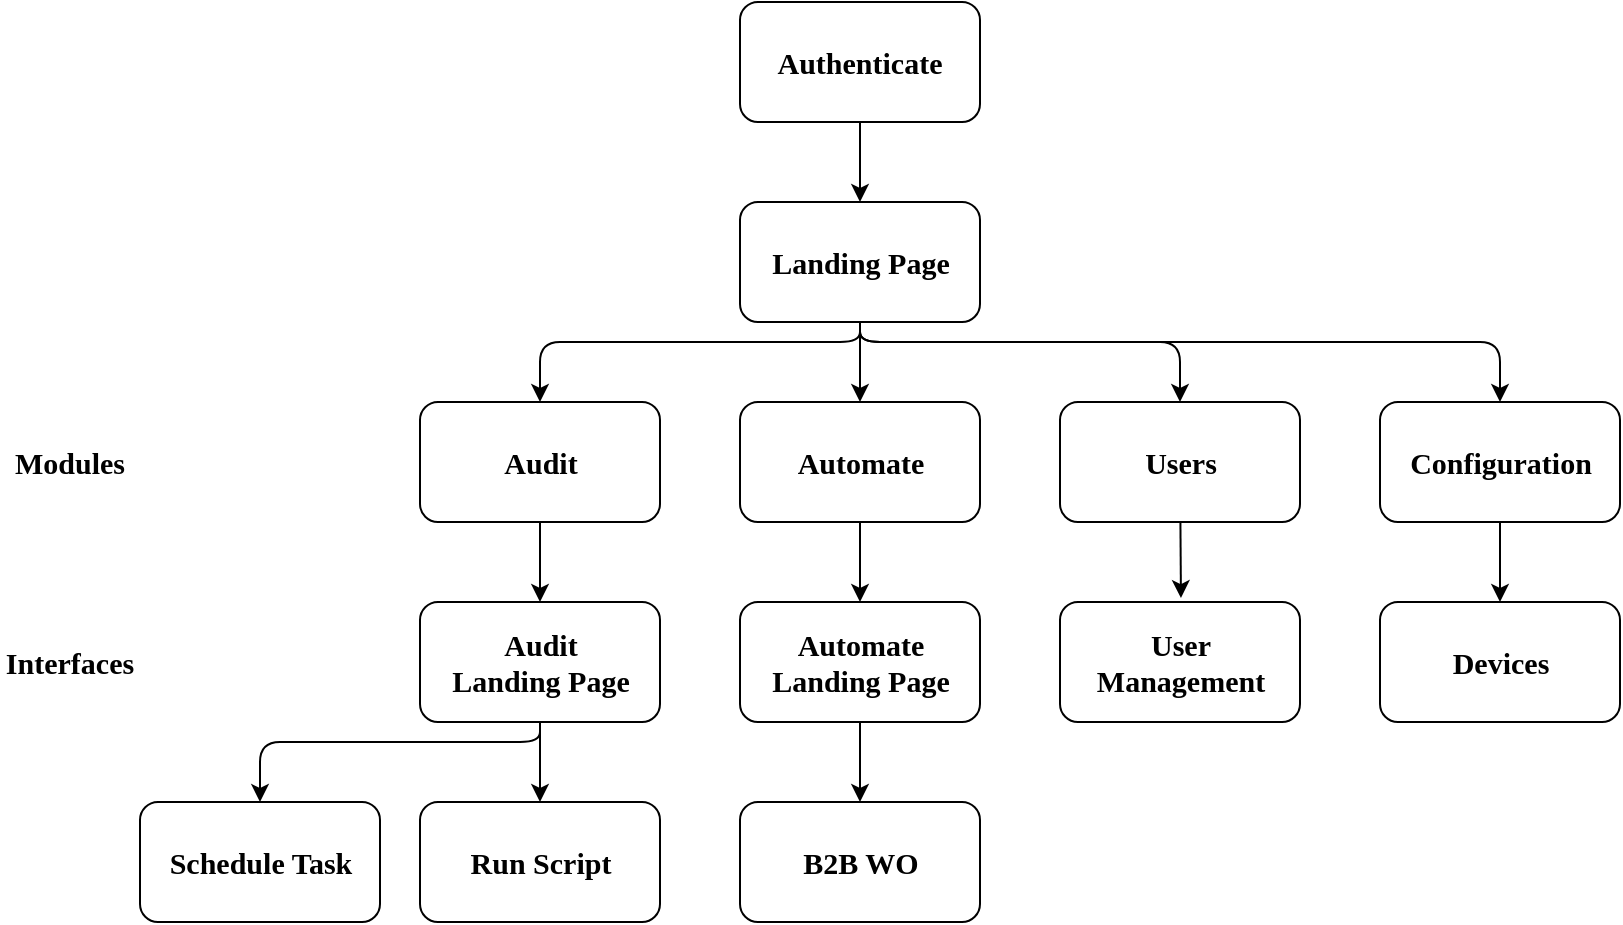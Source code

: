 <mxfile version="13.6.6" type="github">
  <diagram id="QoUyzWgnBJ4p2HtTW-oU" name="Page-1">
    <mxGraphModel dx="1038" dy="548" grid="1" gridSize="10" guides="1" tooltips="1" connect="1" arrows="1" fold="1" page="1" pageScale="1" pageWidth="1100" pageHeight="850" math="0" shadow="0" extFonts="Old Standard TT^https://fonts.googleapis.com/css?family=Old+Standard+TT">
      <root>
        <mxCell id="0" />
        <mxCell id="1" parent="0" />
        <mxCell id="mUP7ldSw4wLbzRb6OegH-2" value="" style="rounded=1;whiteSpace=wrap;html=1;" vertex="1" parent="1">
          <mxGeometry x="380" y="50" width="120" height="60" as="geometry" />
        </mxCell>
        <mxCell id="mUP7ldSw4wLbzRb6OegH-3" value="" style="rounded=1;whiteSpace=wrap;html=1;" vertex="1" parent="1">
          <mxGeometry x="380" y="150" width="120" height="60" as="geometry" />
        </mxCell>
        <mxCell id="mUP7ldSw4wLbzRb6OegH-4" value="" style="rounded=1;whiteSpace=wrap;html=1;" vertex="1" parent="1">
          <mxGeometry x="220" y="350" width="120" height="60" as="geometry" />
        </mxCell>
        <mxCell id="mUP7ldSw4wLbzRb6OegH-5" value="" style="rounded=1;whiteSpace=wrap;html=1;" vertex="1" parent="1">
          <mxGeometry x="380" y="250" width="120" height="60" as="geometry" />
        </mxCell>
        <mxCell id="mUP7ldSw4wLbzRb6OegH-6" value="" style="rounded=1;whiteSpace=wrap;html=1;" vertex="1" parent="1">
          <mxGeometry x="540" y="250" width="120" height="60" as="geometry" />
        </mxCell>
        <mxCell id="mUP7ldSw4wLbzRb6OegH-7" value="" style="rounded=1;whiteSpace=wrap;html=1;" vertex="1" parent="1">
          <mxGeometry x="700" y="250" width="120" height="60" as="geometry" />
        </mxCell>
        <mxCell id="mUP7ldSw4wLbzRb6OegH-10" value="" style="rounded=1;whiteSpace=wrap;html=1;" vertex="1" parent="1">
          <mxGeometry x="220" y="450" width="120" height="60" as="geometry" />
        </mxCell>
        <mxCell id="mUP7ldSw4wLbzRb6OegH-11" value="" style="rounded=1;whiteSpace=wrap;html=1;" vertex="1" parent="1">
          <mxGeometry x="380" y="350" width="120" height="60" as="geometry" />
        </mxCell>
        <mxCell id="mUP7ldSw4wLbzRb6OegH-12" value="" style="rounded=1;whiteSpace=wrap;html=1;" vertex="1" parent="1">
          <mxGeometry x="540" y="350" width="120" height="60" as="geometry" />
        </mxCell>
        <mxCell id="mUP7ldSw4wLbzRb6OegH-13" value="" style="rounded=1;whiteSpace=wrap;html=1;" vertex="1" parent="1">
          <mxGeometry x="700" y="350" width="120" height="60" as="geometry" />
        </mxCell>
        <mxCell id="mUP7ldSw4wLbzRb6OegH-14" value="" style="rounded=1;whiteSpace=wrap;html=1;" vertex="1" parent="1">
          <mxGeometry x="80" y="450" width="120" height="60" as="geometry" />
        </mxCell>
        <mxCell id="mUP7ldSw4wLbzRb6OegH-15" value="" style="endArrow=classic;html=1;entryX=0.5;entryY=0;entryDx=0;entryDy=0;exitX=0.5;exitY=1;exitDx=0;exitDy=0;" edge="1" parent="1" source="mUP7ldSw4wLbzRb6OegH-2" target="mUP7ldSw4wLbzRb6OegH-3">
          <mxGeometry width="50" height="50" relative="1" as="geometry">
            <mxPoint x="280" y="170" as="sourcePoint" />
            <mxPoint x="330" y="120" as="targetPoint" />
          </mxGeometry>
        </mxCell>
        <mxCell id="mUP7ldSw4wLbzRb6OegH-16" value="" style="endArrow=classic;html=1;exitX=0.5;exitY=1;exitDx=0;exitDy=0;entryX=0.5;entryY=0;entryDx=0;entryDy=0;" edge="1" parent="1" source="mUP7ldSw4wLbzRb6OegH-3" target="mUP7ldSw4wLbzRb6OegH-40">
          <mxGeometry width="50" height="50" relative="1" as="geometry">
            <mxPoint x="250" y="190" as="sourcePoint" />
            <mxPoint x="280" y="230" as="targetPoint" />
            <Array as="points">
              <mxPoint x="440" y="220" />
              <mxPoint x="280" y="220" />
            </Array>
          </mxGeometry>
        </mxCell>
        <mxCell id="mUP7ldSw4wLbzRb6OegH-19" value="" style="endArrow=classic;html=1;exitX=0.5;exitY=1;exitDx=0;exitDy=0;entryX=0.5;entryY=0;entryDx=0;entryDy=0;" edge="1" parent="1" source="mUP7ldSw4wLbzRb6OegH-3" target="mUP7ldSw4wLbzRb6OegH-5">
          <mxGeometry width="50" height="50" relative="1" as="geometry">
            <mxPoint x="510" y="220" as="sourcePoint" />
            <mxPoint x="560" y="170" as="targetPoint" />
          </mxGeometry>
        </mxCell>
        <mxCell id="mUP7ldSw4wLbzRb6OegH-20" value="" style="endArrow=classic;html=1;exitX=0.5;exitY=1;exitDx=0;exitDy=0;entryX=0.5;entryY=0;entryDx=0;entryDy=0;" edge="1" parent="1" source="mUP7ldSw4wLbzRb6OegH-3" target="mUP7ldSw4wLbzRb6OegH-6">
          <mxGeometry width="50" height="50" relative="1" as="geometry">
            <mxPoint x="590" y="180" as="sourcePoint" />
            <mxPoint x="640" y="130" as="targetPoint" />
            <Array as="points">
              <mxPoint x="440" y="220" />
              <mxPoint x="600" y="220" />
            </Array>
          </mxGeometry>
        </mxCell>
        <mxCell id="mUP7ldSw4wLbzRb6OegH-21" value="" style="endArrow=classic;html=1;entryX=0.5;entryY=0;entryDx=0;entryDy=0;exitX=0.5;exitY=1;exitDx=0;exitDy=0;" edge="1" parent="1" source="mUP7ldSw4wLbzRb6OegH-3" target="mUP7ldSw4wLbzRb6OegH-7">
          <mxGeometry width="50" height="50" relative="1" as="geometry">
            <mxPoint x="550" y="210" as="sourcePoint" />
            <mxPoint x="600" y="160" as="targetPoint" />
            <Array as="points">
              <mxPoint x="440" y="220" />
              <mxPoint x="760" y="220" />
            </Array>
          </mxGeometry>
        </mxCell>
        <mxCell id="mUP7ldSw4wLbzRb6OegH-22" value="" style="endArrow=classic;html=1;exitX=0.5;exitY=1;exitDx=0;exitDy=0;" edge="1" parent="1" source="mUP7ldSw4wLbzRb6OegH-5" target="mUP7ldSw4wLbzRb6OegH-11">
          <mxGeometry width="50" height="50" relative="1" as="geometry">
            <mxPoint x="330" y="360" as="sourcePoint" />
            <mxPoint x="380" y="310" as="targetPoint" />
          </mxGeometry>
        </mxCell>
        <mxCell id="mUP7ldSw4wLbzRb6OegH-24" value="" style="endArrow=classic;html=1;entryX=0.504;entryY=-0.033;entryDx=0;entryDy=0;entryPerimeter=0;" edge="1" parent="1" source="mUP7ldSw4wLbzRb6OegH-6" target="mUP7ldSw4wLbzRb6OegH-12">
          <mxGeometry width="50" height="50" relative="1" as="geometry">
            <mxPoint x="550" y="370" as="sourcePoint" />
            <mxPoint x="600" y="320" as="targetPoint" />
          </mxGeometry>
        </mxCell>
        <mxCell id="mUP7ldSw4wLbzRb6OegH-25" value="" style="endArrow=classic;html=1;exitX=0.5;exitY=1;exitDx=0;exitDy=0;" edge="1" parent="1" source="mUP7ldSw4wLbzRb6OegH-7" target="mUP7ldSw4wLbzRb6OegH-13">
          <mxGeometry width="50" height="50" relative="1" as="geometry">
            <mxPoint x="660" y="380" as="sourcePoint" />
            <mxPoint x="710" y="330" as="targetPoint" />
          </mxGeometry>
        </mxCell>
        <mxCell id="mUP7ldSw4wLbzRb6OegH-26" value="" style="endArrow=classic;html=1;exitX=0.5;exitY=1;exitDx=0;exitDy=0;" edge="1" parent="1" source="mUP7ldSw4wLbzRb6OegH-4" target="mUP7ldSw4wLbzRb6OegH-10">
          <mxGeometry width="50" height="50" relative="1" as="geometry">
            <mxPoint x="170" y="310" as="sourcePoint" />
            <mxPoint x="220" y="260" as="targetPoint" />
          </mxGeometry>
        </mxCell>
        <mxCell id="mUP7ldSw4wLbzRb6OegH-27" value="" style="endArrow=classic;html=1;exitX=0.5;exitY=1;exitDx=0;exitDy=0;entryX=0.5;entryY=0;entryDx=0;entryDy=0;" edge="1" parent="1" source="mUP7ldSw4wLbzRb6OegH-4" target="mUP7ldSw4wLbzRb6OegH-14">
          <mxGeometry width="50" height="50" relative="1" as="geometry">
            <mxPoint x="60" y="390" as="sourcePoint" />
            <mxPoint x="110" y="340" as="targetPoint" />
            <Array as="points">
              <mxPoint x="280" y="420" />
              <mxPoint x="140" y="420" />
            </Array>
          </mxGeometry>
        </mxCell>
        <mxCell id="mUP7ldSw4wLbzRb6OegH-28" style="edgeStyle=orthogonalEdgeStyle;rounded=0;orthogonalLoop=1;jettySize=auto;html=1;exitX=0.5;exitY=1;exitDx=0;exitDy=0;" edge="1" parent="1">
          <mxGeometry relative="1" as="geometry">
            <mxPoint x="40" y="290" as="sourcePoint" />
            <mxPoint x="40" y="290" as="targetPoint" />
          </mxGeometry>
        </mxCell>
        <mxCell id="mUP7ldSw4wLbzRb6OegH-29" value="&lt;font face=&quot;Old Standard TT&quot; style=&quot;font-size: 15px&quot;&gt;Authenticate&lt;/font&gt;" style="text;html=1;strokeColor=none;fillColor=none;align=center;verticalAlign=middle;whiteSpace=wrap;rounded=0;fontStyle=1;" vertex="1" parent="1">
          <mxGeometry x="395" y="70" width="90" height="20" as="geometry" />
        </mxCell>
        <mxCell id="mUP7ldSw4wLbzRb6OegH-30" value="&lt;font face=&quot;Old Standard TT&quot; style=&quot;font-size: 15px&quot;&gt;Landing Page&lt;/font&gt;" style="text;html=1;strokeColor=none;fillColor=none;align=center;verticalAlign=middle;whiteSpace=wrap;rounded=0;fontStyle=1;" vertex="1" parent="1">
          <mxGeometry x="387.5" y="170" width="105" height="20" as="geometry" />
        </mxCell>
        <mxCell id="mUP7ldSw4wLbzRb6OegH-31" value="&lt;font face=&quot;Old Standard TT&quot; style=&quot;font-size: 15px&quot;&gt;Audit &lt;br&gt;Landing Page&lt;/font&gt;" style="text;html=1;strokeColor=none;fillColor=none;align=center;verticalAlign=middle;whiteSpace=wrap;rounded=0;fontStyle=1;" vertex="1" parent="1">
          <mxGeometry x="227.5" y="370" width="105" height="20" as="geometry" />
        </mxCell>
        <mxCell id="mUP7ldSw4wLbzRb6OegH-32" value="&lt;font face=&quot;Old Standard TT&quot; style=&quot;font-size: 15px&quot;&gt;Automate&lt;/font&gt;" style="text;html=1;strokeColor=none;fillColor=none;align=center;verticalAlign=middle;whiteSpace=wrap;rounded=0;fontStyle=1;" vertex="1" parent="1">
          <mxGeometry x="387.5" y="270" width="105" height="20" as="geometry" />
        </mxCell>
        <mxCell id="mUP7ldSw4wLbzRb6OegH-33" value="&lt;font face=&quot;Old Standard TT&quot;&gt;&lt;span style=&quot;font-size: 15px&quot;&gt;Users&lt;/span&gt;&lt;/font&gt;" style="text;html=1;strokeColor=none;fillColor=none;align=center;verticalAlign=middle;whiteSpace=wrap;rounded=0;fontStyle=1;" vertex="1" parent="1">
          <mxGeometry x="547.5" y="270" width="105" height="20" as="geometry" />
        </mxCell>
        <mxCell id="mUP7ldSw4wLbzRb6OegH-34" value="&lt;font face=&quot;Old Standard TT&quot;&gt;&lt;span style=&quot;font-size: 15px&quot;&gt;Configuration&lt;/span&gt;&lt;/font&gt;" style="text;html=1;strokeColor=none;fillColor=none;align=center;verticalAlign=middle;whiteSpace=wrap;rounded=0;fontStyle=1;" vertex="1" parent="1">
          <mxGeometry x="707.5" y="270" width="105" height="20" as="geometry" />
        </mxCell>
        <mxCell id="mUP7ldSw4wLbzRb6OegH-35" value="&lt;font face=&quot;Old Standard TT&quot; style=&quot;font-size: 15px&quot;&gt;Schedule Task&lt;/font&gt;" style="text;html=1;strokeColor=none;fillColor=none;align=center;verticalAlign=middle;whiteSpace=wrap;rounded=0;fontStyle=1;" vertex="1" parent="1">
          <mxGeometry x="87.5" y="470" width="105" height="20" as="geometry" />
        </mxCell>
        <mxCell id="mUP7ldSw4wLbzRb6OegH-36" value="&lt;font face=&quot;Old Standard TT&quot;&gt;&lt;span style=&quot;font-size: 15px&quot;&gt;Run Script&lt;/span&gt;&lt;/font&gt;" style="text;html=1;strokeColor=none;fillColor=none;align=center;verticalAlign=middle;whiteSpace=wrap;rounded=0;fontStyle=1;" vertex="1" parent="1">
          <mxGeometry x="227.5" y="470" width="105" height="20" as="geometry" />
        </mxCell>
        <mxCell id="mUP7ldSw4wLbzRb6OegH-37" value="&lt;font face=&quot;Old Standard TT&quot; style=&quot;font-size: 15px&quot;&gt;Automate Landing Page&lt;/font&gt;" style="text;html=1;strokeColor=none;fillColor=none;align=center;verticalAlign=middle;whiteSpace=wrap;rounded=0;fontStyle=1;" vertex="1" parent="1">
          <mxGeometry x="387.5" y="365" width="105" height="30" as="geometry" />
        </mxCell>
        <mxCell id="mUP7ldSw4wLbzRb6OegH-38" value="&lt;font face=&quot;Old Standard TT&quot; style=&quot;font-size: 15px&quot;&gt;User Management&lt;/font&gt;" style="text;html=1;strokeColor=none;fillColor=none;align=center;verticalAlign=middle;whiteSpace=wrap;rounded=0;fontStyle=1;" vertex="1" parent="1">
          <mxGeometry x="547.5" y="370" width="105" height="20" as="geometry" />
        </mxCell>
        <mxCell id="mUP7ldSw4wLbzRb6OegH-39" value="&lt;font face=&quot;Old Standard TT&quot; style=&quot;font-size: 15px&quot;&gt;Devices&lt;/font&gt;" style="text;html=1;strokeColor=none;fillColor=none;align=center;verticalAlign=middle;whiteSpace=wrap;rounded=0;fontStyle=1;" vertex="1" parent="1">
          <mxGeometry x="707.5" y="370" width="105" height="20" as="geometry" />
        </mxCell>
        <mxCell id="mUP7ldSw4wLbzRb6OegH-40" value="" style="rounded=1;whiteSpace=wrap;html=1;" vertex="1" parent="1">
          <mxGeometry x="220" y="250" width="120" height="60" as="geometry" />
        </mxCell>
        <mxCell id="mUP7ldSw4wLbzRb6OegH-41" value="&lt;font face=&quot;Old Standard TT&quot; style=&quot;font-size: 15px&quot;&gt;Audit&lt;/font&gt;" style="text;html=1;strokeColor=none;fillColor=none;align=center;verticalAlign=middle;whiteSpace=wrap;rounded=0;fontStyle=1;" vertex="1" parent="1">
          <mxGeometry x="227.5" y="270" width="105" height="20" as="geometry" />
        </mxCell>
        <mxCell id="mUP7ldSw4wLbzRb6OegH-42" value="" style="rounded=1;whiteSpace=wrap;html=1;" vertex="1" parent="1">
          <mxGeometry x="380" y="450" width="120" height="60" as="geometry" />
        </mxCell>
        <mxCell id="mUP7ldSw4wLbzRb6OegH-43" value="&lt;font face=&quot;Old Standard TT&quot; style=&quot;font-size: 15px&quot;&gt;B2B WO&lt;/font&gt;" style="text;html=1;strokeColor=none;fillColor=none;align=center;verticalAlign=middle;whiteSpace=wrap;rounded=0;fontStyle=1;" vertex="1" parent="1">
          <mxGeometry x="387.5" y="470" width="105" height="20" as="geometry" />
        </mxCell>
        <mxCell id="mUP7ldSw4wLbzRb6OegH-44" value="" style="endArrow=classic;html=1;exitX=0.5;exitY=1;exitDx=0;exitDy=0;" edge="1" parent="1" source="mUP7ldSw4wLbzRb6OegH-11" target="mUP7ldSw4wLbzRb6OegH-42">
          <mxGeometry width="50" height="50" relative="1" as="geometry">
            <mxPoint x="590" y="510" as="sourcePoint" />
            <mxPoint x="640" y="460" as="targetPoint" />
          </mxGeometry>
        </mxCell>
        <mxCell id="mUP7ldSw4wLbzRb6OegH-45" value="" style="endArrow=classic;html=1;exitX=0.5;exitY=1;exitDx=0;exitDy=0;entryX=0.5;entryY=0;entryDx=0;entryDy=0;" edge="1" parent="1" source="mUP7ldSw4wLbzRb6OegH-40" target="mUP7ldSw4wLbzRb6OegH-4">
          <mxGeometry width="50" height="50" relative="1" as="geometry">
            <mxPoint x="90" y="370" as="sourcePoint" />
            <mxPoint x="140" y="320" as="targetPoint" />
          </mxGeometry>
        </mxCell>
        <mxCell id="mUP7ldSw4wLbzRb6OegH-47" value="&lt;font face=&quot;Old Standard TT&quot; style=&quot;font-size: 15px&quot;&gt;Modules&lt;/font&gt;" style="text;html=1;strokeColor=none;fillColor=none;align=center;verticalAlign=middle;whiteSpace=wrap;rounded=0;fontStyle=1;" vertex="1" parent="1">
          <mxGeometry x="10" y="270" width="70" height="20" as="geometry" />
        </mxCell>
        <mxCell id="mUP7ldSw4wLbzRb6OegH-48" value="&lt;font face=&quot;Old Standard TT&quot; style=&quot;font-size: 15px&quot;&gt;Interfaces&lt;/font&gt;" style="text;html=1;strokeColor=none;fillColor=none;align=center;verticalAlign=middle;whiteSpace=wrap;rounded=0;fontStyle=1;" vertex="1" parent="1">
          <mxGeometry x="10" y="370" width="70" height="20" as="geometry" />
        </mxCell>
      </root>
    </mxGraphModel>
  </diagram>
</mxfile>
